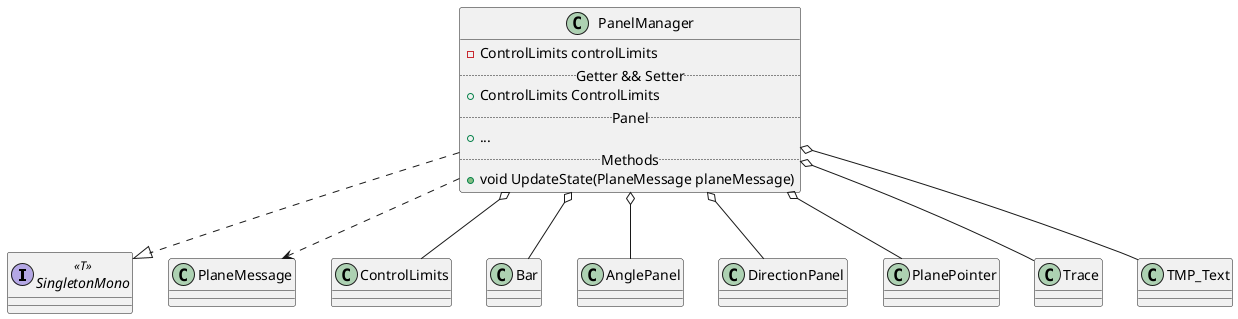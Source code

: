 @startuml panel

interface SingletonMono << T >>

PanelManager ..|> SingletonMono

class PanelManager
{
    -ControlLimits controlLimits
    .. Getter && Setter ..
    +ControlLimits ControlLimits
    .. Panel ..
    +...
    .. Methods ..
    +void UpdateState(PlaneMessage planeMessage)
}

PanelManager ..> PlaneMessage
PanelManager o-- ControlLimits
PanelManager o-- Bar
PanelManager o-- AnglePanel
PanelManager o-- DirectionPanel
PanelManager o-- PlanePointer
PanelManager o-- Trace
PanelManager o-- TMP_Text

@enduml